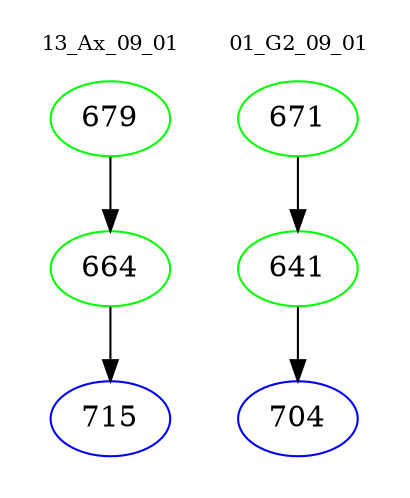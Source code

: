 digraph{
subgraph cluster_0 {
color = white
label = "13_Ax_09_01";
fontsize=10;
T0_679 [label="679", color="green"]
T0_679 -> T0_664 [color="black"]
T0_664 [label="664", color="green"]
T0_664 -> T0_715 [color="black"]
T0_715 [label="715", color="blue"]
}
subgraph cluster_1 {
color = white
label = "01_G2_09_01";
fontsize=10;
T1_671 [label="671", color="green"]
T1_671 -> T1_641 [color="black"]
T1_641 [label="641", color="green"]
T1_641 -> T1_704 [color="black"]
T1_704 [label="704", color="blue"]
}
}
